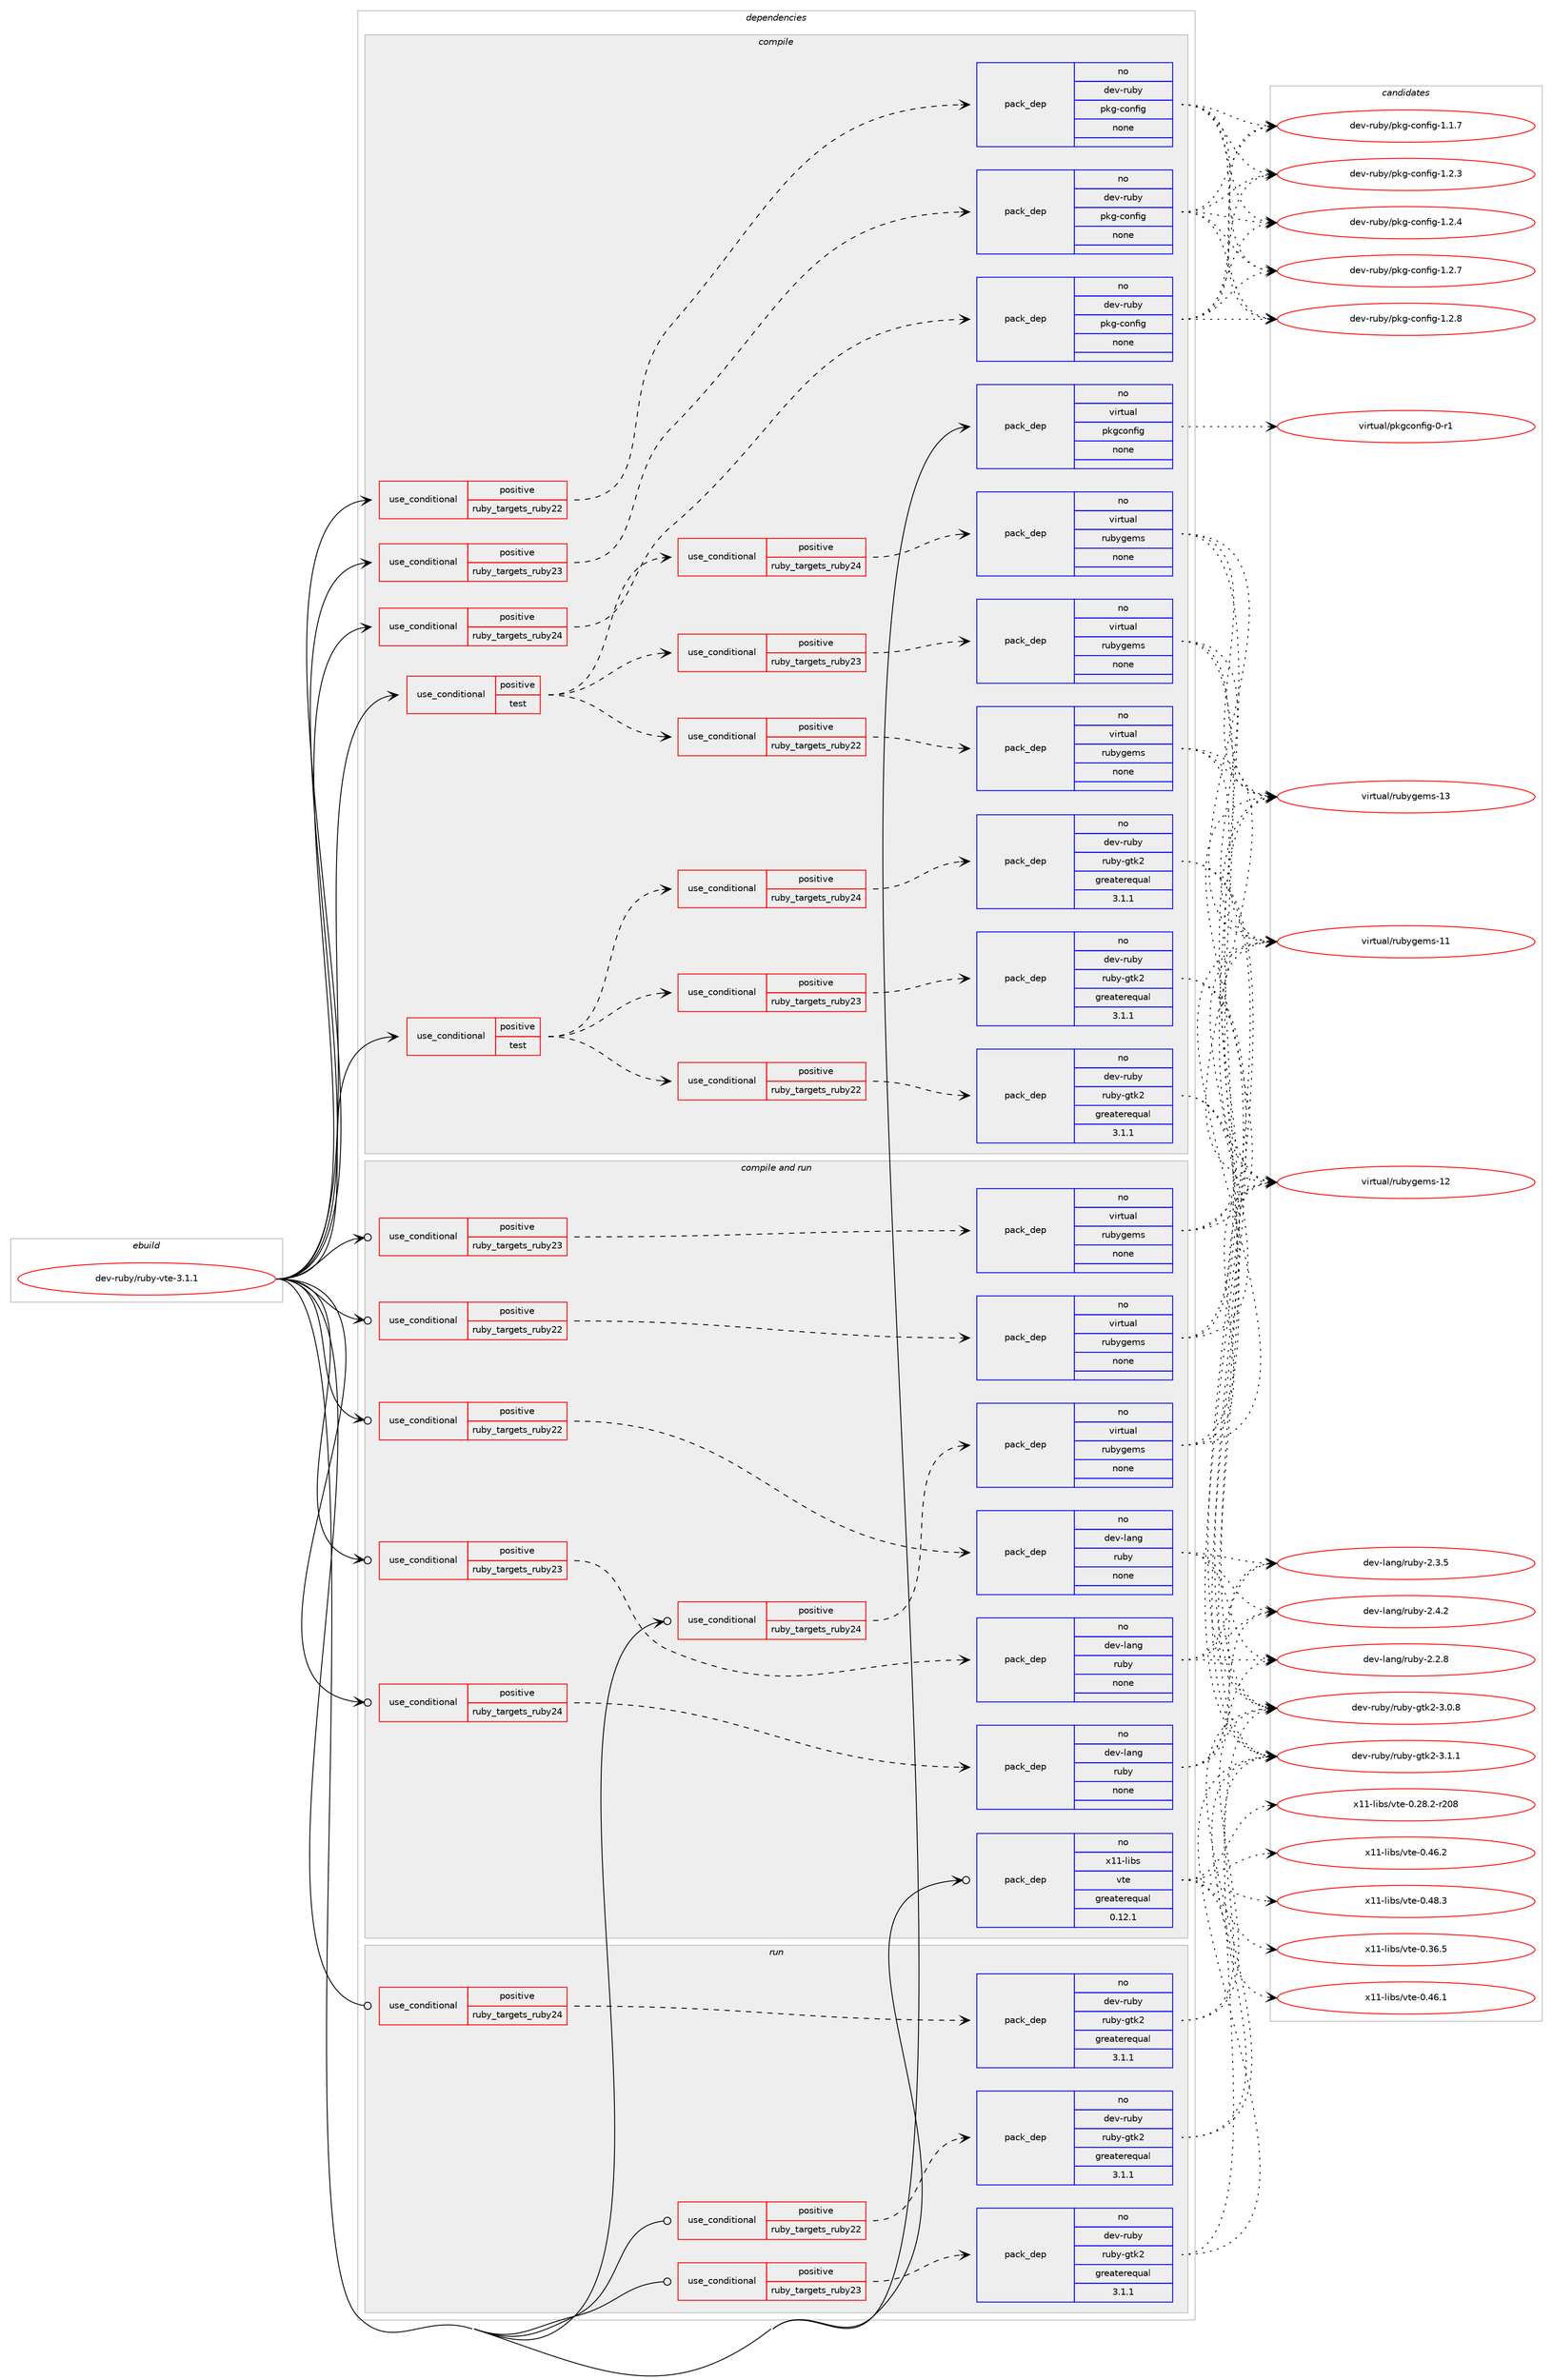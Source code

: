 digraph prolog {

# *************
# Graph options
# *************

newrank=true;
concentrate=true;
compound=true;
graph [rankdir=LR,fontname=Helvetica,fontsize=10,ranksep=1.5];#, ranksep=2.5, nodesep=0.2];
edge  [arrowhead=vee];
node  [fontname=Helvetica,fontsize=10];

# **********
# The ebuild
# **********

subgraph cluster_leftcol {
color=gray;
rank=same;
label=<<i>ebuild</i>>;
id [label="dev-ruby/ruby-vte-3.1.1", color=red, width=4, href="../dev-ruby/ruby-vte-3.1.1.svg"];
}

# ****************
# The dependencies
# ****************

subgraph cluster_midcol {
color=gray;
label=<<i>dependencies</i>>;
subgraph cluster_compile {
fillcolor="#eeeeee";
style=filled;
label=<<i>compile</i>>;
subgraph cond71830 {
dependency268424 [label=<<TABLE BORDER="0" CELLBORDER="1" CELLSPACING="0" CELLPADDING="4"><TR><TD ROWSPAN="3" CELLPADDING="10">use_conditional</TD></TR><TR><TD>positive</TD></TR><TR><TD>ruby_targets_ruby22</TD></TR></TABLE>>, shape=none, color=red];
subgraph pack192480 {
dependency268425 [label=<<TABLE BORDER="0" CELLBORDER="1" CELLSPACING="0" CELLPADDING="4" WIDTH="220"><TR><TD ROWSPAN="6" CELLPADDING="30">pack_dep</TD></TR><TR><TD WIDTH="110">no</TD></TR><TR><TD>dev-ruby</TD></TR><TR><TD>pkg-config</TD></TR><TR><TD>none</TD></TR><TR><TD></TD></TR></TABLE>>, shape=none, color=blue];
}
dependency268424:e -> dependency268425:w [weight=20,style="dashed",arrowhead="vee"];
}
id:e -> dependency268424:w [weight=20,style="solid",arrowhead="vee"];
subgraph cond71831 {
dependency268426 [label=<<TABLE BORDER="0" CELLBORDER="1" CELLSPACING="0" CELLPADDING="4"><TR><TD ROWSPAN="3" CELLPADDING="10">use_conditional</TD></TR><TR><TD>positive</TD></TR><TR><TD>ruby_targets_ruby23</TD></TR></TABLE>>, shape=none, color=red];
subgraph pack192481 {
dependency268427 [label=<<TABLE BORDER="0" CELLBORDER="1" CELLSPACING="0" CELLPADDING="4" WIDTH="220"><TR><TD ROWSPAN="6" CELLPADDING="30">pack_dep</TD></TR><TR><TD WIDTH="110">no</TD></TR><TR><TD>dev-ruby</TD></TR><TR><TD>pkg-config</TD></TR><TR><TD>none</TD></TR><TR><TD></TD></TR></TABLE>>, shape=none, color=blue];
}
dependency268426:e -> dependency268427:w [weight=20,style="dashed",arrowhead="vee"];
}
id:e -> dependency268426:w [weight=20,style="solid",arrowhead="vee"];
subgraph cond71832 {
dependency268428 [label=<<TABLE BORDER="0" CELLBORDER="1" CELLSPACING="0" CELLPADDING="4"><TR><TD ROWSPAN="3" CELLPADDING="10">use_conditional</TD></TR><TR><TD>positive</TD></TR><TR><TD>ruby_targets_ruby24</TD></TR></TABLE>>, shape=none, color=red];
subgraph pack192482 {
dependency268429 [label=<<TABLE BORDER="0" CELLBORDER="1" CELLSPACING="0" CELLPADDING="4" WIDTH="220"><TR><TD ROWSPAN="6" CELLPADDING="30">pack_dep</TD></TR><TR><TD WIDTH="110">no</TD></TR><TR><TD>dev-ruby</TD></TR><TR><TD>pkg-config</TD></TR><TR><TD>none</TD></TR><TR><TD></TD></TR></TABLE>>, shape=none, color=blue];
}
dependency268428:e -> dependency268429:w [weight=20,style="dashed",arrowhead="vee"];
}
id:e -> dependency268428:w [weight=20,style="solid",arrowhead="vee"];
subgraph cond71833 {
dependency268430 [label=<<TABLE BORDER="0" CELLBORDER="1" CELLSPACING="0" CELLPADDING="4"><TR><TD ROWSPAN="3" CELLPADDING="10">use_conditional</TD></TR><TR><TD>positive</TD></TR><TR><TD>test</TD></TR></TABLE>>, shape=none, color=red];
subgraph cond71834 {
dependency268431 [label=<<TABLE BORDER="0" CELLBORDER="1" CELLSPACING="0" CELLPADDING="4"><TR><TD ROWSPAN="3" CELLPADDING="10">use_conditional</TD></TR><TR><TD>positive</TD></TR><TR><TD>ruby_targets_ruby22</TD></TR></TABLE>>, shape=none, color=red];
subgraph pack192483 {
dependency268432 [label=<<TABLE BORDER="0" CELLBORDER="1" CELLSPACING="0" CELLPADDING="4" WIDTH="220"><TR><TD ROWSPAN="6" CELLPADDING="30">pack_dep</TD></TR><TR><TD WIDTH="110">no</TD></TR><TR><TD>dev-ruby</TD></TR><TR><TD>ruby-gtk2</TD></TR><TR><TD>greaterequal</TD></TR><TR><TD>3.1.1</TD></TR></TABLE>>, shape=none, color=blue];
}
dependency268431:e -> dependency268432:w [weight=20,style="dashed",arrowhead="vee"];
}
dependency268430:e -> dependency268431:w [weight=20,style="dashed",arrowhead="vee"];
subgraph cond71835 {
dependency268433 [label=<<TABLE BORDER="0" CELLBORDER="1" CELLSPACING="0" CELLPADDING="4"><TR><TD ROWSPAN="3" CELLPADDING="10">use_conditional</TD></TR><TR><TD>positive</TD></TR><TR><TD>ruby_targets_ruby23</TD></TR></TABLE>>, shape=none, color=red];
subgraph pack192484 {
dependency268434 [label=<<TABLE BORDER="0" CELLBORDER="1" CELLSPACING="0" CELLPADDING="4" WIDTH="220"><TR><TD ROWSPAN="6" CELLPADDING="30">pack_dep</TD></TR><TR><TD WIDTH="110">no</TD></TR><TR><TD>dev-ruby</TD></TR><TR><TD>ruby-gtk2</TD></TR><TR><TD>greaterequal</TD></TR><TR><TD>3.1.1</TD></TR></TABLE>>, shape=none, color=blue];
}
dependency268433:e -> dependency268434:w [weight=20,style="dashed",arrowhead="vee"];
}
dependency268430:e -> dependency268433:w [weight=20,style="dashed",arrowhead="vee"];
subgraph cond71836 {
dependency268435 [label=<<TABLE BORDER="0" CELLBORDER="1" CELLSPACING="0" CELLPADDING="4"><TR><TD ROWSPAN="3" CELLPADDING="10">use_conditional</TD></TR><TR><TD>positive</TD></TR><TR><TD>ruby_targets_ruby24</TD></TR></TABLE>>, shape=none, color=red];
subgraph pack192485 {
dependency268436 [label=<<TABLE BORDER="0" CELLBORDER="1" CELLSPACING="0" CELLPADDING="4" WIDTH="220"><TR><TD ROWSPAN="6" CELLPADDING="30">pack_dep</TD></TR><TR><TD WIDTH="110">no</TD></TR><TR><TD>dev-ruby</TD></TR><TR><TD>ruby-gtk2</TD></TR><TR><TD>greaterequal</TD></TR><TR><TD>3.1.1</TD></TR></TABLE>>, shape=none, color=blue];
}
dependency268435:e -> dependency268436:w [weight=20,style="dashed",arrowhead="vee"];
}
dependency268430:e -> dependency268435:w [weight=20,style="dashed",arrowhead="vee"];
}
id:e -> dependency268430:w [weight=20,style="solid",arrowhead="vee"];
subgraph cond71837 {
dependency268437 [label=<<TABLE BORDER="0" CELLBORDER="1" CELLSPACING="0" CELLPADDING="4"><TR><TD ROWSPAN="3" CELLPADDING="10">use_conditional</TD></TR><TR><TD>positive</TD></TR><TR><TD>test</TD></TR></TABLE>>, shape=none, color=red];
subgraph cond71838 {
dependency268438 [label=<<TABLE BORDER="0" CELLBORDER="1" CELLSPACING="0" CELLPADDING="4"><TR><TD ROWSPAN="3" CELLPADDING="10">use_conditional</TD></TR><TR><TD>positive</TD></TR><TR><TD>ruby_targets_ruby22</TD></TR></TABLE>>, shape=none, color=red];
subgraph pack192486 {
dependency268439 [label=<<TABLE BORDER="0" CELLBORDER="1" CELLSPACING="0" CELLPADDING="4" WIDTH="220"><TR><TD ROWSPAN="6" CELLPADDING="30">pack_dep</TD></TR><TR><TD WIDTH="110">no</TD></TR><TR><TD>virtual</TD></TR><TR><TD>rubygems</TD></TR><TR><TD>none</TD></TR><TR><TD></TD></TR></TABLE>>, shape=none, color=blue];
}
dependency268438:e -> dependency268439:w [weight=20,style="dashed",arrowhead="vee"];
}
dependency268437:e -> dependency268438:w [weight=20,style="dashed",arrowhead="vee"];
subgraph cond71839 {
dependency268440 [label=<<TABLE BORDER="0" CELLBORDER="1" CELLSPACING="0" CELLPADDING="4"><TR><TD ROWSPAN="3" CELLPADDING="10">use_conditional</TD></TR><TR><TD>positive</TD></TR><TR><TD>ruby_targets_ruby23</TD></TR></TABLE>>, shape=none, color=red];
subgraph pack192487 {
dependency268441 [label=<<TABLE BORDER="0" CELLBORDER="1" CELLSPACING="0" CELLPADDING="4" WIDTH="220"><TR><TD ROWSPAN="6" CELLPADDING="30">pack_dep</TD></TR><TR><TD WIDTH="110">no</TD></TR><TR><TD>virtual</TD></TR><TR><TD>rubygems</TD></TR><TR><TD>none</TD></TR><TR><TD></TD></TR></TABLE>>, shape=none, color=blue];
}
dependency268440:e -> dependency268441:w [weight=20,style="dashed",arrowhead="vee"];
}
dependency268437:e -> dependency268440:w [weight=20,style="dashed",arrowhead="vee"];
subgraph cond71840 {
dependency268442 [label=<<TABLE BORDER="0" CELLBORDER="1" CELLSPACING="0" CELLPADDING="4"><TR><TD ROWSPAN="3" CELLPADDING="10">use_conditional</TD></TR><TR><TD>positive</TD></TR><TR><TD>ruby_targets_ruby24</TD></TR></TABLE>>, shape=none, color=red];
subgraph pack192488 {
dependency268443 [label=<<TABLE BORDER="0" CELLBORDER="1" CELLSPACING="0" CELLPADDING="4" WIDTH="220"><TR><TD ROWSPAN="6" CELLPADDING="30">pack_dep</TD></TR><TR><TD WIDTH="110">no</TD></TR><TR><TD>virtual</TD></TR><TR><TD>rubygems</TD></TR><TR><TD>none</TD></TR><TR><TD></TD></TR></TABLE>>, shape=none, color=blue];
}
dependency268442:e -> dependency268443:w [weight=20,style="dashed",arrowhead="vee"];
}
dependency268437:e -> dependency268442:w [weight=20,style="dashed",arrowhead="vee"];
}
id:e -> dependency268437:w [weight=20,style="solid",arrowhead="vee"];
subgraph pack192489 {
dependency268444 [label=<<TABLE BORDER="0" CELLBORDER="1" CELLSPACING="0" CELLPADDING="4" WIDTH="220"><TR><TD ROWSPAN="6" CELLPADDING="30">pack_dep</TD></TR><TR><TD WIDTH="110">no</TD></TR><TR><TD>virtual</TD></TR><TR><TD>pkgconfig</TD></TR><TR><TD>none</TD></TR><TR><TD></TD></TR></TABLE>>, shape=none, color=blue];
}
id:e -> dependency268444:w [weight=20,style="solid",arrowhead="vee"];
}
subgraph cluster_compileandrun {
fillcolor="#eeeeee";
style=filled;
label=<<i>compile and run</i>>;
subgraph cond71841 {
dependency268445 [label=<<TABLE BORDER="0" CELLBORDER="1" CELLSPACING="0" CELLPADDING="4"><TR><TD ROWSPAN="3" CELLPADDING="10">use_conditional</TD></TR><TR><TD>positive</TD></TR><TR><TD>ruby_targets_ruby22</TD></TR></TABLE>>, shape=none, color=red];
subgraph pack192490 {
dependency268446 [label=<<TABLE BORDER="0" CELLBORDER="1" CELLSPACING="0" CELLPADDING="4" WIDTH="220"><TR><TD ROWSPAN="6" CELLPADDING="30">pack_dep</TD></TR><TR><TD WIDTH="110">no</TD></TR><TR><TD>dev-lang</TD></TR><TR><TD>ruby</TD></TR><TR><TD>none</TD></TR><TR><TD></TD></TR></TABLE>>, shape=none, color=blue];
}
dependency268445:e -> dependency268446:w [weight=20,style="dashed",arrowhead="vee"];
}
id:e -> dependency268445:w [weight=20,style="solid",arrowhead="odotvee"];
subgraph cond71842 {
dependency268447 [label=<<TABLE BORDER="0" CELLBORDER="1" CELLSPACING="0" CELLPADDING="4"><TR><TD ROWSPAN="3" CELLPADDING="10">use_conditional</TD></TR><TR><TD>positive</TD></TR><TR><TD>ruby_targets_ruby22</TD></TR></TABLE>>, shape=none, color=red];
subgraph pack192491 {
dependency268448 [label=<<TABLE BORDER="0" CELLBORDER="1" CELLSPACING="0" CELLPADDING="4" WIDTH="220"><TR><TD ROWSPAN="6" CELLPADDING="30">pack_dep</TD></TR><TR><TD WIDTH="110">no</TD></TR><TR><TD>virtual</TD></TR><TR><TD>rubygems</TD></TR><TR><TD>none</TD></TR><TR><TD></TD></TR></TABLE>>, shape=none, color=blue];
}
dependency268447:e -> dependency268448:w [weight=20,style="dashed",arrowhead="vee"];
}
id:e -> dependency268447:w [weight=20,style="solid",arrowhead="odotvee"];
subgraph cond71843 {
dependency268449 [label=<<TABLE BORDER="0" CELLBORDER="1" CELLSPACING="0" CELLPADDING="4"><TR><TD ROWSPAN="3" CELLPADDING="10">use_conditional</TD></TR><TR><TD>positive</TD></TR><TR><TD>ruby_targets_ruby23</TD></TR></TABLE>>, shape=none, color=red];
subgraph pack192492 {
dependency268450 [label=<<TABLE BORDER="0" CELLBORDER="1" CELLSPACING="0" CELLPADDING="4" WIDTH="220"><TR><TD ROWSPAN="6" CELLPADDING="30">pack_dep</TD></TR><TR><TD WIDTH="110">no</TD></TR><TR><TD>dev-lang</TD></TR><TR><TD>ruby</TD></TR><TR><TD>none</TD></TR><TR><TD></TD></TR></TABLE>>, shape=none, color=blue];
}
dependency268449:e -> dependency268450:w [weight=20,style="dashed",arrowhead="vee"];
}
id:e -> dependency268449:w [weight=20,style="solid",arrowhead="odotvee"];
subgraph cond71844 {
dependency268451 [label=<<TABLE BORDER="0" CELLBORDER="1" CELLSPACING="0" CELLPADDING="4"><TR><TD ROWSPAN="3" CELLPADDING="10">use_conditional</TD></TR><TR><TD>positive</TD></TR><TR><TD>ruby_targets_ruby23</TD></TR></TABLE>>, shape=none, color=red];
subgraph pack192493 {
dependency268452 [label=<<TABLE BORDER="0" CELLBORDER="1" CELLSPACING="0" CELLPADDING="4" WIDTH="220"><TR><TD ROWSPAN="6" CELLPADDING="30">pack_dep</TD></TR><TR><TD WIDTH="110">no</TD></TR><TR><TD>virtual</TD></TR><TR><TD>rubygems</TD></TR><TR><TD>none</TD></TR><TR><TD></TD></TR></TABLE>>, shape=none, color=blue];
}
dependency268451:e -> dependency268452:w [weight=20,style="dashed",arrowhead="vee"];
}
id:e -> dependency268451:w [weight=20,style="solid",arrowhead="odotvee"];
subgraph cond71845 {
dependency268453 [label=<<TABLE BORDER="0" CELLBORDER="1" CELLSPACING="0" CELLPADDING="4"><TR><TD ROWSPAN="3" CELLPADDING="10">use_conditional</TD></TR><TR><TD>positive</TD></TR><TR><TD>ruby_targets_ruby24</TD></TR></TABLE>>, shape=none, color=red];
subgraph pack192494 {
dependency268454 [label=<<TABLE BORDER="0" CELLBORDER="1" CELLSPACING="0" CELLPADDING="4" WIDTH="220"><TR><TD ROWSPAN="6" CELLPADDING="30">pack_dep</TD></TR><TR><TD WIDTH="110">no</TD></TR><TR><TD>dev-lang</TD></TR><TR><TD>ruby</TD></TR><TR><TD>none</TD></TR><TR><TD></TD></TR></TABLE>>, shape=none, color=blue];
}
dependency268453:e -> dependency268454:w [weight=20,style="dashed",arrowhead="vee"];
}
id:e -> dependency268453:w [weight=20,style="solid",arrowhead="odotvee"];
subgraph cond71846 {
dependency268455 [label=<<TABLE BORDER="0" CELLBORDER="1" CELLSPACING="0" CELLPADDING="4"><TR><TD ROWSPAN="3" CELLPADDING="10">use_conditional</TD></TR><TR><TD>positive</TD></TR><TR><TD>ruby_targets_ruby24</TD></TR></TABLE>>, shape=none, color=red];
subgraph pack192495 {
dependency268456 [label=<<TABLE BORDER="0" CELLBORDER="1" CELLSPACING="0" CELLPADDING="4" WIDTH="220"><TR><TD ROWSPAN="6" CELLPADDING="30">pack_dep</TD></TR><TR><TD WIDTH="110">no</TD></TR><TR><TD>virtual</TD></TR><TR><TD>rubygems</TD></TR><TR><TD>none</TD></TR><TR><TD></TD></TR></TABLE>>, shape=none, color=blue];
}
dependency268455:e -> dependency268456:w [weight=20,style="dashed",arrowhead="vee"];
}
id:e -> dependency268455:w [weight=20,style="solid",arrowhead="odotvee"];
subgraph pack192496 {
dependency268457 [label=<<TABLE BORDER="0" CELLBORDER="1" CELLSPACING="0" CELLPADDING="4" WIDTH="220"><TR><TD ROWSPAN="6" CELLPADDING="30">pack_dep</TD></TR><TR><TD WIDTH="110">no</TD></TR><TR><TD>x11-libs</TD></TR><TR><TD>vte</TD></TR><TR><TD>greaterequal</TD></TR><TR><TD>0.12.1</TD></TR></TABLE>>, shape=none, color=blue];
}
id:e -> dependency268457:w [weight=20,style="solid",arrowhead="odotvee"];
}
subgraph cluster_run {
fillcolor="#eeeeee";
style=filled;
label=<<i>run</i>>;
subgraph cond71847 {
dependency268458 [label=<<TABLE BORDER="0" CELLBORDER="1" CELLSPACING="0" CELLPADDING="4"><TR><TD ROWSPAN="3" CELLPADDING="10">use_conditional</TD></TR><TR><TD>positive</TD></TR><TR><TD>ruby_targets_ruby22</TD></TR></TABLE>>, shape=none, color=red];
subgraph pack192497 {
dependency268459 [label=<<TABLE BORDER="0" CELLBORDER="1" CELLSPACING="0" CELLPADDING="4" WIDTH="220"><TR><TD ROWSPAN="6" CELLPADDING="30">pack_dep</TD></TR><TR><TD WIDTH="110">no</TD></TR><TR><TD>dev-ruby</TD></TR><TR><TD>ruby-gtk2</TD></TR><TR><TD>greaterequal</TD></TR><TR><TD>3.1.1</TD></TR></TABLE>>, shape=none, color=blue];
}
dependency268458:e -> dependency268459:w [weight=20,style="dashed",arrowhead="vee"];
}
id:e -> dependency268458:w [weight=20,style="solid",arrowhead="odot"];
subgraph cond71848 {
dependency268460 [label=<<TABLE BORDER="0" CELLBORDER="1" CELLSPACING="0" CELLPADDING="4"><TR><TD ROWSPAN="3" CELLPADDING="10">use_conditional</TD></TR><TR><TD>positive</TD></TR><TR><TD>ruby_targets_ruby23</TD></TR></TABLE>>, shape=none, color=red];
subgraph pack192498 {
dependency268461 [label=<<TABLE BORDER="0" CELLBORDER="1" CELLSPACING="0" CELLPADDING="4" WIDTH="220"><TR><TD ROWSPAN="6" CELLPADDING="30">pack_dep</TD></TR><TR><TD WIDTH="110">no</TD></TR><TR><TD>dev-ruby</TD></TR><TR><TD>ruby-gtk2</TD></TR><TR><TD>greaterequal</TD></TR><TR><TD>3.1.1</TD></TR></TABLE>>, shape=none, color=blue];
}
dependency268460:e -> dependency268461:w [weight=20,style="dashed",arrowhead="vee"];
}
id:e -> dependency268460:w [weight=20,style="solid",arrowhead="odot"];
subgraph cond71849 {
dependency268462 [label=<<TABLE BORDER="0" CELLBORDER="1" CELLSPACING="0" CELLPADDING="4"><TR><TD ROWSPAN="3" CELLPADDING="10">use_conditional</TD></TR><TR><TD>positive</TD></TR><TR><TD>ruby_targets_ruby24</TD></TR></TABLE>>, shape=none, color=red];
subgraph pack192499 {
dependency268463 [label=<<TABLE BORDER="0" CELLBORDER="1" CELLSPACING="0" CELLPADDING="4" WIDTH="220"><TR><TD ROWSPAN="6" CELLPADDING="30">pack_dep</TD></TR><TR><TD WIDTH="110">no</TD></TR><TR><TD>dev-ruby</TD></TR><TR><TD>ruby-gtk2</TD></TR><TR><TD>greaterequal</TD></TR><TR><TD>3.1.1</TD></TR></TABLE>>, shape=none, color=blue];
}
dependency268462:e -> dependency268463:w [weight=20,style="dashed",arrowhead="vee"];
}
id:e -> dependency268462:w [weight=20,style="solid",arrowhead="odot"];
}
}

# **************
# The candidates
# **************

subgraph cluster_choices {
rank=same;
color=gray;
label=<<i>candidates</i>>;

subgraph choice192480 {
color=black;
nodesep=1;
choice1001011184511411798121471121071034599111110102105103454946494655 [label="dev-ruby/pkg-config-1.1.7", color=red, width=4,href="../dev-ruby/pkg-config-1.1.7.svg"];
choice1001011184511411798121471121071034599111110102105103454946504651 [label="dev-ruby/pkg-config-1.2.3", color=red, width=4,href="../dev-ruby/pkg-config-1.2.3.svg"];
choice1001011184511411798121471121071034599111110102105103454946504652 [label="dev-ruby/pkg-config-1.2.4", color=red, width=4,href="../dev-ruby/pkg-config-1.2.4.svg"];
choice1001011184511411798121471121071034599111110102105103454946504655 [label="dev-ruby/pkg-config-1.2.7", color=red, width=4,href="../dev-ruby/pkg-config-1.2.7.svg"];
choice1001011184511411798121471121071034599111110102105103454946504656 [label="dev-ruby/pkg-config-1.2.8", color=red, width=4,href="../dev-ruby/pkg-config-1.2.8.svg"];
dependency268425:e -> choice1001011184511411798121471121071034599111110102105103454946494655:w [style=dotted,weight="100"];
dependency268425:e -> choice1001011184511411798121471121071034599111110102105103454946504651:w [style=dotted,weight="100"];
dependency268425:e -> choice1001011184511411798121471121071034599111110102105103454946504652:w [style=dotted,weight="100"];
dependency268425:e -> choice1001011184511411798121471121071034599111110102105103454946504655:w [style=dotted,weight="100"];
dependency268425:e -> choice1001011184511411798121471121071034599111110102105103454946504656:w [style=dotted,weight="100"];
}
subgraph choice192481 {
color=black;
nodesep=1;
choice1001011184511411798121471121071034599111110102105103454946494655 [label="dev-ruby/pkg-config-1.1.7", color=red, width=4,href="../dev-ruby/pkg-config-1.1.7.svg"];
choice1001011184511411798121471121071034599111110102105103454946504651 [label="dev-ruby/pkg-config-1.2.3", color=red, width=4,href="../dev-ruby/pkg-config-1.2.3.svg"];
choice1001011184511411798121471121071034599111110102105103454946504652 [label="dev-ruby/pkg-config-1.2.4", color=red, width=4,href="../dev-ruby/pkg-config-1.2.4.svg"];
choice1001011184511411798121471121071034599111110102105103454946504655 [label="dev-ruby/pkg-config-1.2.7", color=red, width=4,href="../dev-ruby/pkg-config-1.2.7.svg"];
choice1001011184511411798121471121071034599111110102105103454946504656 [label="dev-ruby/pkg-config-1.2.8", color=red, width=4,href="../dev-ruby/pkg-config-1.2.8.svg"];
dependency268427:e -> choice1001011184511411798121471121071034599111110102105103454946494655:w [style=dotted,weight="100"];
dependency268427:e -> choice1001011184511411798121471121071034599111110102105103454946504651:w [style=dotted,weight="100"];
dependency268427:e -> choice1001011184511411798121471121071034599111110102105103454946504652:w [style=dotted,weight="100"];
dependency268427:e -> choice1001011184511411798121471121071034599111110102105103454946504655:w [style=dotted,weight="100"];
dependency268427:e -> choice1001011184511411798121471121071034599111110102105103454946504656:w [style=dotted,weight="100"];
}
subgraph choice192482 {
color=black;
nodesep=1;
choice1001011184511411798121471121071034599111110102105103454946494655 [label="dev-ruby/pkg-config-1.1.7", color=red, width=4,href="../dev-ruby/pkg-config-1.1.7.svg"];
choice1001011184511411798121471121071034599111110102105103454946504651 [label="dev-ruby/pkg-config-1.2.3", color=red, width=4,href="../dev-ruby/pkg-config-1.2.3.svg"];
choice1001011184511411798121471121071034599111110102105103454946504652 [label="dev-ruby/pkg-config-1.2.4", color=red, width=4,href="../dev-ruby/pkg-config-1.2.4.svg"];
choice1001011184511411798121471121071034599111110102105103454946504655 [label="dev-ruby/pkg-config-1.2.7", color=red, width=4,href="../dev-ruby/pkg-config-1.2.7.svg"];
choice1001011184511411798121471121071034599111110102105103454946504656 [label="dev-ruby/pkg-config-1.2.8", color=red, width=4,href="../dev-ruby/pkg-config-1.2.8.svg"];
dependency268429:e -> choice1001011184511411798121471121071034599111110102105103454946494655:w [style=dotted,weight="100"];
dependency268429:e -> choice1001011184511411798121471121071034599111110102105103454946504651:w [style=dotted,weight="100"];
dependency268429:e -> choice1001011184511411798121471121071034599111110102105103454946504652:w [style=dotted,weight="100"];
dependency268429:e -> choice1001011184511411798121471121071034599111110102105103454946504655:w [style=dotted,weight="100"];
dependency268429:e -> choice1001011184511411798121471121071034599111110102105103454946504656:w [style=dotted,weight="100"];
}
subgraph choice192483 {
color=black;
nodesep=1;
choice100101118451141179812147114117981214510311610750455146484656 [label="dev-ruby/ruby-gtk2-3.0.8", color=red, width=4,href="../dev-ruby/ruby-gtk2-3.0.8.svg"];
choice100101118451141179812147114117981214510311610750455146494649 [label="dev-ruby/ruby-gtk2-3.1.1", color=red, width=4,href="../dev-ruby/ruby-gtk2-3.1.1.svg"];
dependency268432:e -> choice100101118451141179812147114117981214510311610750455146484656:w [style=dotted,weight="100"];
dependency268432:e -> choice100101118451141179812147114117981214510311610750455146494649:w [style=dotted,weight="100"];
}
subgraph choice192484 {
color=black;
nodesep=1;
choice100101118451141179812147114117981214510311610750455146484656 [label="dev-ruby/ruby-gtk2-3.0.8", color=red, width=4,href="../dev-ruby/ruby-gtk2-3.0.8.svg"];
choice100101118451141179812147114117981214510311610750455146494649 [label="dev-ruby/ruby-gtk2-3.1.1", color=red, width=4,href="../dev-ruby/ruby-gtk2-3.1.1.svg"];
dependency268434:e -> choice100101118451141179812147114117981214510311610750455146484656:w [style=dotted,weight="100"];
dependency268434:e -> choice100101118451141179812147114117981214510311610750455146494649:w [style=dotted,weight="100"];
}
subgraph choice192485 {
color=black;
nodesep=1;
choice100101118451141179812147114117981214510311610750455146484656 [label="dev-ruby/ruby-gtk2-3.0.8", color=red, width=4,href="../dev-ruby/ruby-gtk2-3.0.8.svg"];
choice100101118451141179812147114117981214510311610750455146494649 [label="dev-ruby/ruby-gtk2-3.1.1", color=red, width=4,href="../dev-ruby/ruby-gtk2-3.1.1.svg"];
dependency268436:e -> choice100101118451141179812147114117981214510311610750455146484656:w [style=dotted,weight="100"];
dependency268436:e -> choice100101118451141179812147114117981214510311610750455146494649:w [style=dotted,weight="100"];
}
subgraph choice192486 {
color=black;
nodesep=1;
choice118105114116117971084711411798121103101109115454949 [label="virtual/rubygems-11", color=red, width=4,href="../virtual/rubygems-11.svg"];
choice118105114116117971084711411798121103101109115454950 [label="virtual/rubygems-12", color=red, width=4,href="../virtual/rubygems-12.svg"];
choice118105114116117971084711411798121103101109115454951 [label="virtual/rubygems-13", color=red, width=4,href="../virtual/rubygems-13.svg"];
dependency268439:e -> choice118105114116117971084711411798121103101109115454949:w [style=dotted,weight="100"];
dependency268439:e -> choice118105114116117971084711411798121103101109115454950:w [style=dotted,weight="100"];
dependency268439:e -> choice118105114116117971084711411798121103101109115454951:w [style=dotted,weight="100"];
}
subgraph choice192487 {
color=black;
nodesep=1;
choice118105114116117971084711411798121103101109115454949 [label="virtual/rubygems-11", color=red, width=4,href="../virtual/rubygems-11.svg"];
choice118105114116117971084711411798121103101109115454950 [label="virtual/rubygems-12", color=red, width=4,href="../virtual/rubygems-12.svg"];
choice118105114116117971084711411798121103101109115454951 [label="virtual/rubygems-13", color=red, width=4,href="../virtual/rubygems-13.svg"];
dependency268441:e -> choice118105114116117971084711411798121103101109115454949:w [style=dotted,weight="100"];
dependency268441:e -> choice118105114116117971084711411798121103101109115454950:w [style=dotted,weight="100"];
dependency268441:e -> choice118105114116117971084711411798121103101109115454951:w [style=dotted,weight="100"];
}
subgraph choice192488 {
color=black;
nodesep=1;
choice118105114116117971084711411798121103101109115454949 [label="virtual/rubygems-11", color=red, width=4,href="../virtual/rubygems-11.svg"];
choice118105114116117971084711411798121103101109115454950 [label="virtual/rubygems-12", color=red, width=4,href="../virtual/rubygems-12.svg"];
choice118105114116117971084711411798121103101109115454951 [label="virtual/rubygems-13", color=red, width=4,href="../virtual/rubygems-13.svg"];
dependency268443:e -> choice118105114116117971084711411798121103101109115454949:w [style=dotted,weight="100"];
dependency268443:e -> choice118105114116117971084711411798121103101109115454950:w [style=dotted,weight="100"];
dependency268443:e -> choice118105114116117971084711411798121103101109115454951:w [style=dotted,weight="100"];
}
subgraph choice192489 {
color=black;
nodesep=1;
choice11810511411611797108471121071039911111010210510345484511449 [label="virtual/pkgconfig-0-r1", color=red, width=4,href="../virtual/pkgconfig-0-r1.svg"];
dependency268444:e -> choice11810511411611797108471121071039911111010210510345484511449:w [style=dotted,weight="100"];
}
subgraph choice192490 {
color=black;
nodesep=1;
choice10010111845108971101034711411798121455046504656 [label="dev-lang/ruby-2.2.8", color=red, width=4,href="../dev-lang/ruby-2.2.8.svg"];
choice10010111845108971101034711411798121455046514653 [label="dev-lang/ruby-2.3.5", color=red, width=4,href="../dev-lang/ruby-2.3.5.svg"];
choice10010111845108971101034711411798121455046524650 [label="dev-lang/ruby-2.4.2", color=red, width=4,href="../dev-lang/ruby-2.4.2.svg"];
dependency268446:e -> choice10010111845108971101034711411798121455046504656:w [style=dotted,weight="100"];
dependency268446:e -> choice10010111845108971101034711411798121455046514653:w [style=dotted,weight="100"];
dependency268446:e -> choice10010111845108971101034711411798121455046524650:w [style=dotted,weight="100"];
}
subgraph choice192491 {
color=black;
nodesep=1;
choice118105114116117971084711411798121103101109115454949 [label="virtual/rubygems-11", color=red, width=4,href="../virtual/rubygems-11.svg"];
choice118105114116117971084711411798121103101109115454950 [label="virtual/rubygems-12", color=red, width=4,href="../virtual/rubygems-12.svg"];
choice118105114116117971084711411798121103101109115454951 [label="virtual/rubygems-13", color=red, width=4,href="../virtual/rubygems-13.svg"];
dependency268448:e -> choice118105114116117971084711411798121103101109115454949:w [style=dotted,weight="100"];
dependency268448:e -> choice118105114116117971084711411798121103101109115454950:w [style=dotted,weight="100"];
dependency268448:e -> choice118105114116117971084711411798121103101109115454951:w [style=dotted,weight="100"];
}
subgraph choice192492 {
color=black;
nodesep=1;
choice10010111845108971101034711411798121455046504656 [label="dev-lang/ruby-2.2.8", color=red, width=4,href="../dev-lang/ruby-2.2.8.svg"];
choice10010111845108971101034711411798121455046514653 [label="dev-lang/ruby-2.3.5", color=red, width=4,href="../dev-lang/ruby-2.3.5.svg"];
choice10010111845108971101034711411798121455046524650 [label="dev-lang/ruby-2.4.2", color=red, width=4,href="../dev-lang/ruby-2.4.2.svg"];
dependency268450:e -> choice10010111845108971101034711411798121455046504656:w [style=dotted,weight="100"];
dependency268450:e -> choice10010111845108971101034711411798121455046514653:w [style=dotted,weight="100"];
dependency268450:e -> choice10010111845108971101034711411798121455046524650:w [style=dotted,weight="100"];
}
subgraph choice192493 {
color=black;
nodesep=1;
choice118105114116117971084711411798121103101109115454949 [label="virtual/rubygems-11", color=red, width=4,href="../virtual/rubygems-11.svg"];
choice118105114116117971084711411798121103101109115454950 [label="virtual/rubygems-12", color=red, width=4,href="../virtual/rubygems-12.svg"];
choice118105114116117971084711411798121103101109115454951 [label="virtual/rubygems-13", color=red, width=4,href="../virtual/rubygems-13.svg"];
dependency268452:e -> choice118105114116117971084711411798121103101109115454949:w [style=dotted,weight="100"];
dependency268452:e -> choice118105114116117971084711411798121103101109115454950:w [style=dotted,weight="100"];
dependency268452:e -> choice118105114116117971084711411798121103101109115454951:w [style=dotted,weight="100"];
}
subgraph choice192494 {
color=black;
nodesep=1;
choice10010111845108971101034711411798121455046504656 [label="dev-lang/ruby-2.2.8", color=red, width=4,href="../dev-lang/ruby-2.2.8.svg"];
choice10010111845108971101034711411798121455046514653 [label="dev-lang/ruby-2.3.5", color=red, width=4,href="../dev-lang/ruby-2.3.5.svg"];
choice10010111845108971101034711411798121455046524650 [label="dev-lang/ruby-2.4.2", color=red, width=4,href="../dev-lang/ruby-2.4.2.svg"];
dependency268454:e -> choice10010111845108971101034711411798121455046504656:w [style=dotted,weight="100"];
dependency268454:e -> choice10010111845108971101034711411798121455046514653:w [style=dotted,weight="100"];
dependency268454:e -> choice10010111845108971101034711411798121455046524650:w [style=dotted,weight="100"];
}
subgraph choice192495 {
color=black;
nodesep=1;
choice118105114116117971084711411798121103101109115454949 [label="virtual/rubygems-11", color=red, width=4,href="../virtual/rubygems-11.svg"];
choice118105114116117971084711411798121103101109115454950 [label="virtual/rubygems-12", color=red, width=4,href="../virtual/rubygems-12.svg"];
choice118105114116117971084711411798121103101109115454951 [label="virtual/rubygems-13", color=red, width=4,href="../virtual/rubygems-13.svg"];
dependency268456:e -> choice118105114116117971084711411798121103101109115454949:w [style=dotted,weight="100"];
dependency268456:e -> choice118105114116117971084711411798121103101109115454950:w [style=dotted,weight="100"];
dependency268456:e -> choice118105114116117971084711411798121103101109115454951:w [style=dotted,weight="100"];
}
subgraph choice192496 {
color=black;
nodesep=1;
choice12049494510810598115471181161014548465056465045114504856 [label="x11-libs/vte-0.28.2-r208", color=red, width=4,href="../x11-libs/vte-0.28.2-r208.svg"];
choice120494945108105981154711811610145484651544653 [label="x11-libs/vte-0.36.5", color=red, width=4,href="../x11-libs/vte-0.36.5.svg"];
choice120494945108105981154711811610145484652544649 [label="x11-libs/vte-0.46.1", color=red, width=4,href="../x11-libs/vte-0.46.1.svg"];
choice120494945108105981154711811610145484652544650 [label="x11-libs/vte-0.46.2", color=red, width=4,href="../x11-libs/vte-0.46.2.svg"];
choice120494945108105981154711811610145484652564651 [label="x11-libs/vte-0.48.3", color=red, width=4,href="../x11-libs/vte-0.48.3.svg"];
dependency268457:e -> choice12049494510810598115471181161014548465056465045114504856:w [style=dotted,weight="100"];
dependency268457:e -> choice120494945108105981154711811610145484651544653:w [style=dotted,weight="100"];
dependency268457:e -> choice120494945108105981154711811610145484652544649:w [style=dotted,weight="100"];
dependency268457:e -> choice120494945108105981154711811610145484652544650:w [style=dotted,weight="100"];
dependency268457:e -> choice120494945108105981154711811610145484652564651:w [style=dotted,weight="100"];
}
subgraph choice192497 {
color=black;
nodesep=1;
choice100101118451141179812147114117981214510311610750455146484656 [label="dev-ruby/ruby-gtk2-3.0.8", color=red, width=4,href="../dev-ruby/ruby-gtk2-3.0.8.svg"];
choice100101118451141179812147114117981214510311610750455146494649 [label="dev-ruby/ruby-gtk2-3.1.1", color=red, width=4,href="../dev-ruby/ruby-gtk2-3.1.1.svg"];
dependency268459:e -> choice100101118451141179812147114117981214510311610750455146484656:w [style=dotted,weight="100"];
dependency268459:e -> choice100101118451141179812147114117981214510311610750455146494649:w [style=dotted,weight="100"];
}
subgraph choice192498 {
color=black;
nodesep=1;
choice100101118451141179812147114117981214510311610750455146484656 [label="dev-ruby/ruby-gtk2-3.0.8", color=red, width=4,href="../dev-ruby/ruby-gtk2-3.0.8.svg"];
choice100101118451141179812147114117981214510311610750455146494649 [label="dev-ruby/ruby-gtk2-3.1.1", color=red, width=4,href="../dev-ruby/ruby-gtk2-3.1.1.svg"];
dependency268461:e -> choice100101118451141179812147114117981214510311610750455146484656:w [style=dotted,weight="100"];
dependency268461:e -> choice100101118451141179812147114117981214510311610750455146494649:w [style=dotted,weight="100"];
}
subgraph choice192499 {
color=black;
nodesep=1;
choice100101118451141179812147114117981214510311610750455146484656 [label="dev-ruby/ruby-gtk2-3.0.8", color=red, width=4,href="../dev-ruby/ruby-gtk2-3.0.8.svg"];
choice100101118451141179812147114117981214510311610750455146494649 [label="dev-ruby/ruby-gtk2-3.1.1", color=red, width=4,href="../dev-ruby/ruby-gtk2-3.1.1.svg"];
dependency268463:e -> choice100101118451141179812147114117981214510311610750455146484656:w [style=dotted,weight="100"];
dependency268463:e -> choice100101118451141179812147114117981214510311610750455146494649:w [style=dotted,weight="100"];
}
}

}
